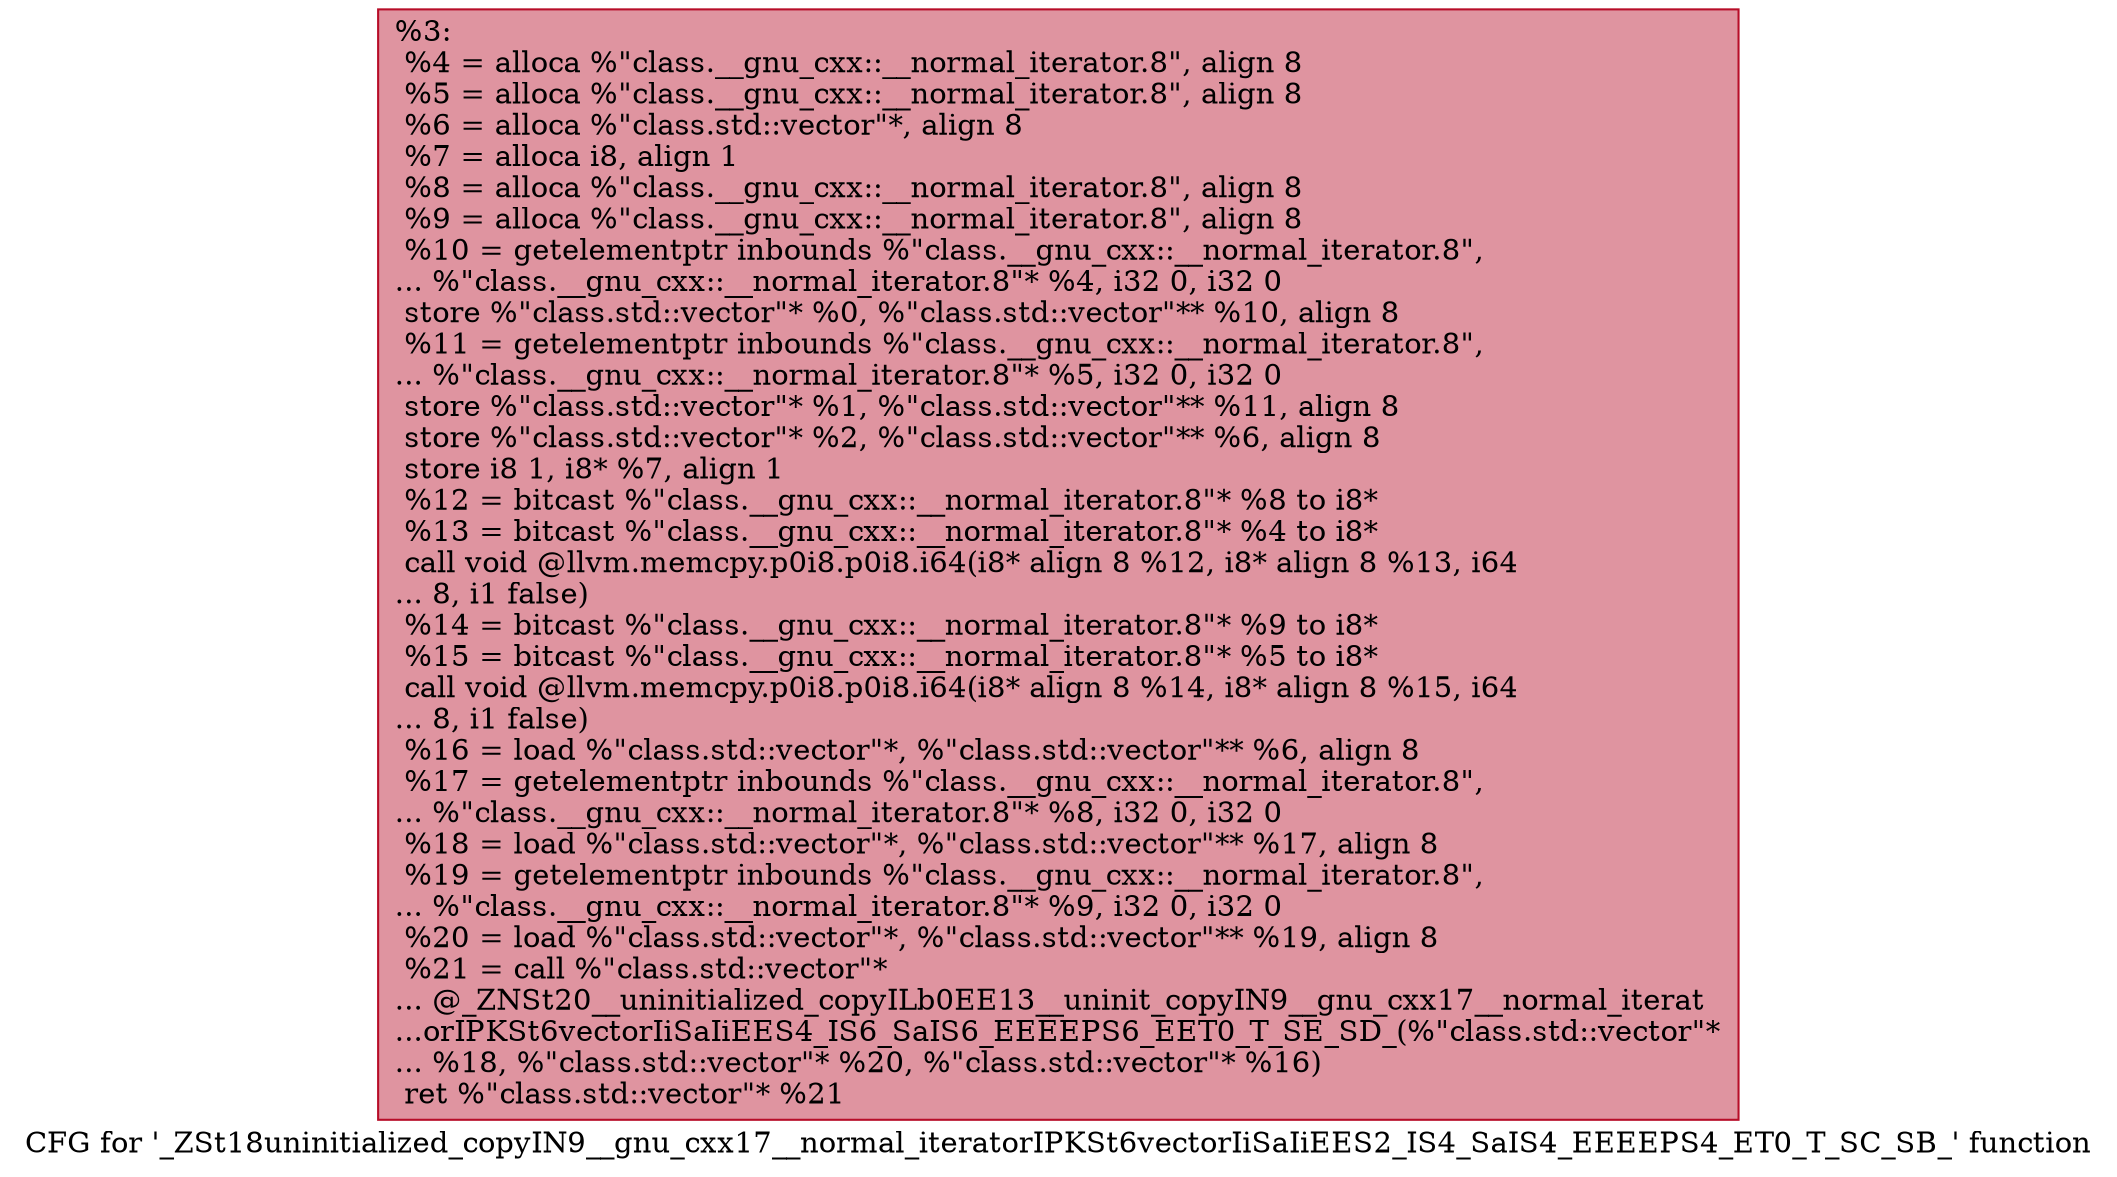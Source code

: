 digraph "CFG for '_ZSt18uninitialized_copyIN9__gnu_cxx17__normal_iteratorIPKSt6vectorIiSaIiEES2_IS4_SaIS4_EEEEPS4_ET0_T_SC_SB_' function" {
	label="CFG for '_ZSt18uninitialized_copyIN9__gnu_cxx17__normal_iteratorIPKSt6vectorIiSaIiEES2_IS4_SaIS4_EEEEPS4_ET0_T_SC_SB_' function";

	Node0x559aeab3cad0 [shape=record,color="#b70d28ff", style=filled, fillcolor="#b70d2870",label="{%3:\l  %4 = alloca %\"class.__gnu_cxx::__normal_iterator.8\", align 8\l  %5 = alloca %\"class.__gnu_cxx::__normal_iterator.8\", align 8\l  %6 = alloca %\"class.std::vector\"*, align 8\l  %7 = alloca i8, align 1\l  %8 = alloca %\"class.__gnu_cxx::__normal_iterator.8\", align 8\l  %9 = alloca %\"class.__gnu_cxx::__normal_iterator.8\", align 8\l  %10 = getelementptr inbounds %\"class.__gnu_cxx::__normal_iterator.8\",\l... %\"class.__gnu_cxx::__normal_iterator.8\"* %4, i32 0, i32 0\l  store %\"class.std::vector\"* %0, %\"class.std::vector\"** %10, align 8\l  %11 = getelementptr inbounds %\"class.__gnu_cxx::__normal_iterator.8\",\l... %\"class.__gnu_cxx::__normal_iterator.8\"* %5, i32 0, i32 0\l  store %\"class.std::vector\"* %1, %\"class.std::vector\"** %11, align 8\l  store %\"class.std::vector\"* %2, %\"class.std::vector\"** %6, align 8\l  store i8 1, i8* %7, align 1\l  %12 = bitcast %\"class.__gnu_cxx::__normal_iterator.8\"* %8 to i8*\l  %13 = bitcast %\"class.__gnu_cxx::__normal_iterator.8\"* %4 to i8*\l  call void @llvm.memcpy.p0i8.p0i8.i64(i8* align 8 %12, i8* align 8 %13, i64\l... 8, i1 false)\l  %14 = bitcast %\"class.__gnu_cxx::__normal_iterator.8\"* %9 to i8*\l  %15 = bitcast %\"class.__gnu_cxx::__normal_iterator.8\"* %5 to i8*\l  call void @llvm.memcpy.p0i8.p0i8.i64(i8* align 8 %14, i8* align 8 %15, i64\l... 8, i1 false)\l  %16 = load %\"class.std::vector\"*, %\"class.std::vector\"** %6, align 8\l  %17 = getelementptr inbounds %\"class.__gnu_cxx::__normal_iterator.8\",\l... %\"class.__gnu_cxx::__normal_iterator.8\"* %8, i32 0, i32 0\l  %18 = load %\"class.std::vector\"*, %\"class.std::vector\"** %17, align 8\l  %19 = getelementptr inbounds %\"class.__gnu_cxx::__normal_iterator.8\",\l... %\"class.__gnu_cxx::__normal_iterator.8\"* %9, i32 0, i32 0\l  %20 = load %\"class.std::vector\"*, %\"class.std::vector\"** %19, align 8\l  %21 = call %\"class.std::vector\"*\l... @_ZNSt20__uninitialized_copyILb0EE13__uninit_copyIN9__gnu_cxx17__normal_iterat\l...orIPKSt6vectorIiSaIiEES4_IS6_SaIS6_EEEEPS6_EET0_T_SE_SD_(%\"class.std::vector\"*\l... %18, %\"class.std::vector\"* %20, %\"class.std::vector\"* %16)\l  ret %\"class.std::vector\"* %21\l}"];
}
